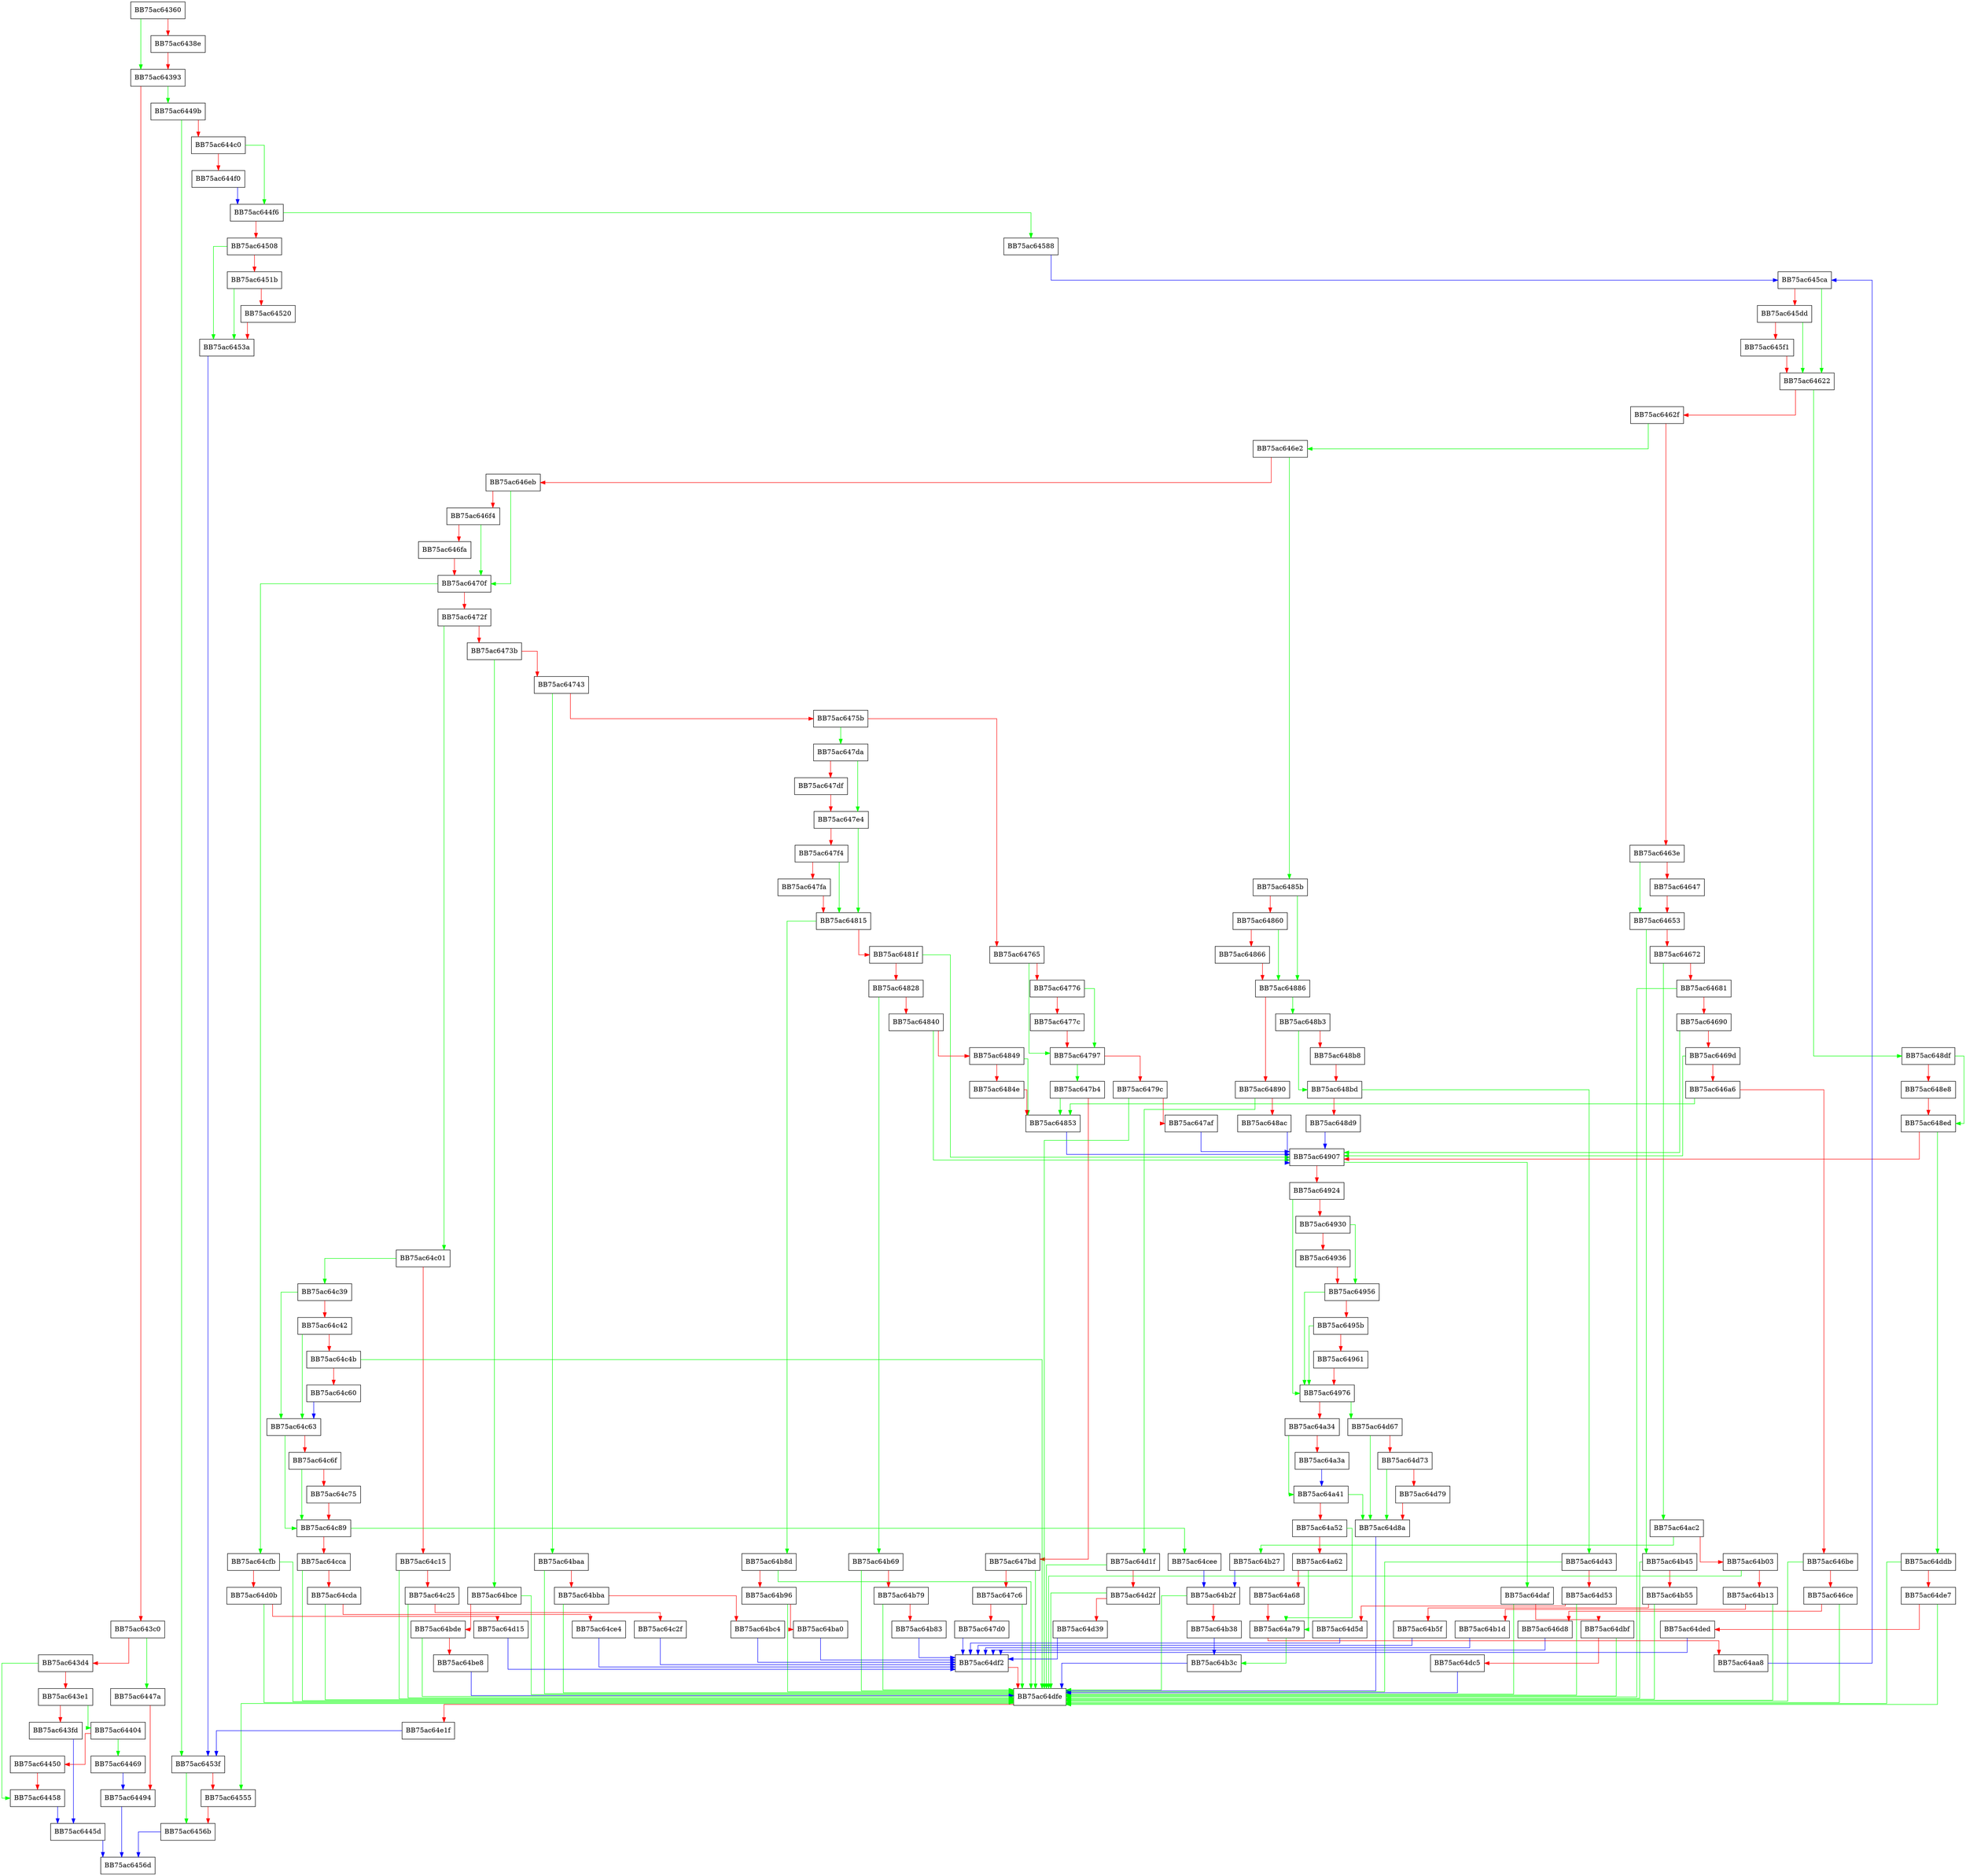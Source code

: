 digraph OpenFile {
  node [shape="box"];
  graph [splines=ortho];
  BB75ac64360 -> BB75ac64393 [color="green"];
  BB75ac64360 -> BB75ac6438e [color="red"];
  BB75ac6438e -> BB75ac64393 [color="red"];
  BB75ac64393 -> BB75ac6449b [color="green"];
  BB75ac64393 -> BB75ac643c0 [color="red"];
  BB75ac643c0 -> BB75ac6447a [color="green"];
  BB75ac643c0 -> BB75ac643d4 [color="red"];
  BB75ac643d4 -> BB75ac64458 [color="green"];
  BB75ac643d4 -> BB75ac643e1 [color="red"];
  BB75ac643e1 -> BB75ac64404 [color="green"];
  BB75ac643e1 -> BB75ac643fd [color="red"];
  BB75ac643fd -> BB75ac6445d [color="blue"];
  BB75ac64404 -> BB75ac64469 [color="green"];
  BB75ac64404 -> BB75ac64450 [color="red"];
  BB75ac64450 -> BB75ac64458 [color="red"];
  BB75ac64458 -> BB75ac6445d [color="blue"];
  BB75ac6445d -> BB75ac6456d [color="blue"];
  BB75ac64469 -> BB75ac64494 [color="blue"];
  BB75ac6447a -> BB75ac64494 [color="red"];
  BB75ac64494 -> BB75ac6456d [color="blue"];
  BB75ac6449b -> BB75ac6453f [color="green"];
  BB75ac6449b -> BB75ac644c0 [color="red"];
  BB75ac644c0 -> BB75ac644f6 [color="green"];
  BB75ac644c0 -> BB75ac644f0 [color="red"];
  BB75ac644f0 -> BB75ac644f6 [color="blue"];
  BB75ac644f6 -> BB75ac64588 [color="green"];
  BB75ac644f6 -> BB75ac64508 [color="red"];
  BB75ac64508 -> BB75ac6453a [color="green"];
  BB75ac64508 -> BB75ac6451b [color="red"];
  BB75ac6451b -> BB75ac6453a [color="green"];
  BB75ac6451b -> BB75ac64520 [color="red"];
  BB75ac64520 -> BB75ac6453a [color="red"];
  BB75ac6453a -> BB75ac6453f [color="blue"];
  BB75ac6453f -> BB75ac6456b [color="green"];
  BB75ac6453f -> BB75ac64555 [color="red"];
  BB75ac64555 -> BB75ac6456b [color="red"];
  BB75ac6456b -> BB75ac6456d [color="blue"];
  BB75ac64588 -> BB75ac645ca [color="blue"];
  BB75ac645ca -> BB75ac64622 [color="green"];
  BB75ac645ca -> BB75ac645dd [color="red"];
  BB75ac645dd -> BB75ac64622 [color="green"];
  BB75ac645dd -> BB75ac645f1 [color="red"];
  BB75ac645f1 -> BB75ac64622 [color="red"];
  BB75ac64622 -> BB75ac648df [color="green"];
  BB75ac64622 -> BB75ac6462f [color="red"];
  BB75ac6462f -> BB75ac646e2 [color="green"];
  BB75ac6462f -> BB75ac6463e [color="red"];
  BB75ac6463e -> BB75ac64653 [color="green"];
  BB75ac6463e -> BB75ac64647 [color="red"];
  BB75ac64647 -> BB75ac64653 [color="red"];
  BB75ac64653 -> BB75ac64b45 [color="green"];
  BB75ac64653 -> BB75ac64672 [color="red"];
  BB75ac64672 -> BB75ac64ac2 [color="green"];
  BB75ac64672 -> BB75ac64681 [color="red"];
  BB75ac64681 -> BB75ac64dfe [color="green"];
  BB75ac64681 -> BB75ac64690 [color="red"];
  BB75ac64690 -> BB75ac64907 [color="green"];
  BB75ac64690 -> BB75ac6469d [color="red"];
  BB75ac6469d -> BB75ac64907 [color="green"];
  BB75ac6469d -> BB75ac646a6 [color="red"];
  BB75ac646a6 -> BB75ac64853 [color="green"];
  BB75ac646a6 -> BB75ac646be [color="red"];
  BB75ac646be -> BB75ac64dfe [color="green"];
  BB75ac646be -> BB75ac646ce [color="red"];
  BB75ac646ce -> BB75ac64dfe [color="green"];
  BB75ac646ce -> BB75ac646d8 [color="red"];
  BB75ac646d8 -> BB75ac64df2 [color="blue"];
  BB75ac646e2 -> BB75ac6485b [color="green"];
  BB75ac646e2 -> BB75ac646eb [color="red"];
  BB75ac646eb -> BB75ac6470f [color="green"];
  BB75ac646eb -> BB75ac646f4 [color="red"];
  BB75ac646f4 -> BB75ac6470f [color="green"];
  BB75ac646f4 -> BB75ac646fa [color="red"];
  BB75ac646fa -> BB75ac6470f [color="red"];
  BB75ac6470f -> BB75ac64cfb [color="green"];
  BB75ac6470f -> BB75ac6472f [color="red"];
  BB75ac6472f -> BB75ac64c01 [color="green"];
  BB75ac6472f -> BB75ac6473b [color="red"];
  BB75ac6473b -> BB75ac64bce [color="green"];
  BB75ac6473b -> BB75ac64743 [color="red"];
  BB75ac64743 -> BB75ac64baa [color="green"];
  BB75ac64743 -> BB75ac6475b [color="red"];
  BB75ac6475b -> BB75ac647da [color="green"];
  BB75ac6475b -> BB75ac64765 [color="red"];
  BB75ac64765 -> BB75ac64797 [color="green"];
  BB75ac64765 -> BB75ac64776 [color="red"];
  BB75ac64776 -> BB75ac64797 [color="green"];
  BB75ac64776 -> BB75ac6477c [color="red"];
  BB75ac6477c -> BB75ac64797 [color="red"];
  BB75ac64797 -> BB75ac647b4 [color="green"];
  BB75ac64797 -> BB75ac6479c [color="red"];
  BB75ac6479c -> BB75ac64dfe [color="green"];
  BB75ac6479c -> BB75ac647af [color="red"];
  BB75ac647af -> BB75ac64907 [color="blue"];
  BB75ac647b4 -> BB75ac64853 [color="green"];
  BB75ac647b4 -> BB75ac647bd [color="red"];
  BB75ac647bd -> BB75ac64dfe [color="green"];
  BB75ac647bd -> BB75ac647c6 [color="red"];
  BB75ac647c6 -> BB75ac64dfe [color="green"];
  BB75ac647c6 -> BB75ac647d0 [color="red"];
  BB75ac647d0 -> BB75ac64df2 [color="blue"];
  BB75ac647da -> BB75ac647e4 [color="green"];
  BB75ac647da -> BB75ac647df [color="red"];
  BB75ac647df -> BB75ac647e4 [color="red"];
  BB75ac647e4 -> BB75ac64815 [color="green"];
  BB75ac647e4 -> BB75ac647f4 [color="red"];
  BB75ac647f4 -> BB75ac64815 [color="green"];
  BB75ac647f4 -> BB75ac647fa [color="red"];
  BB75ac647fa -> BB75ac64815 [color="red"];
  BB75ac64815 -> BB75ac64b8d [color="green"];
  BB75ac64815 -> BB75ac6481f [color="red"];
  BB75ac6481f -> BB75ac64907 [color="green"];
  BB75ac6481f -> BB75ac64828 [color="red"];
  BB75ac64828 -> BB75ac64b69 [color="green"];
  BB75ac64828 -> BB75ac64840 [color="red"];
  BB75ac64840 -> BB75ac64907 [color="green"];
  BB75ac64840 -> BB75ac64849 [color="red"];
  BB75ac64849 -> BB75ac64853 [color="green"];
  BB75ac64849 -> BB75ac6484e [color="red"];
  BB75ac6484e -> BB75ac64853 [color="red"];
  BB75ac64853 -> BB75ac64907 [color="blue"];
  BB75ac6485b -> BB75ac64886 [color="green"];
  BB75ac6485b -> BB75ac64860 [color="red"];
  BB75ac64860 -> BB75ac64886 [color="green"];
  BB75ac64860 -> BB75ac64866 [color="red"];
  BB75ac64866 -> BB75ac64886 [color="red"];
  BB75ac64886 -> BB75ac648b3 [color="green"];
  BB75ac64886 -> BB75ac64890 [color="red"];
  BB75ac64890 -> BB75ac64d1f [color="green"];
  BB75ac64890 -> BB75ac648ac [color="red"];
  BB75ac648ac -> BB75ac64907 [color="blue"];
  BB75ac648b3 -> BB75ac648bd [color="green"];
  BB75ac648b3 -> BB75ac648b8 [color="red"];
  BB75ac648b8 -> BB75ac648bd [color="red"];
  BB75ac648bd -> BB75ac64d43 [color="green"];
  BB75ac648bd -> BB75ac648d9 [color="red"];
  BB75ac648d9 -> BB75ac64907 [color="blue"];
  BB75ac648df -> BB75ac648ed [color="green"];
  BB75ac648df -> BB75ac648e8 [color="red"];
  BB75ac648e8 -> BB75ac648ed [color="red"];
  BB75ac648ed -> BB75ac64ddb [color="green"];
  BB75ac648ed -> BB75ac64907 [color="red"];
  BB75ac64907 -> BB75ac64daf [color="green"];
  BB75ac64907 -> BB75ac64924 [color="red"];
  BB75ac64924 -> BB75ac64976 [color="green"];
  BB75ac64924 -> BB75ac64930 [color="red"];
  BB75ac64930 -> BB75ac64956 [color="green"];
  BB75ac64930 -> BB75ac64936 [color="red"];
  BB75ac64936 -> BB75ac64956 [color="red"];
  BB75ac64956 -> BB75ac64976 [color="green"];
  BB75ac64956 -> BB75ac6495b [color="red"];
  BB75ac6495b -> BB75ac64976 [color="green"];
  BB75ac6495b -> BB75ac64961 [color="red"];
  BB75ac64961 -> BB75ac64976 [color="red"];
  BB75ac64976 -> BB75ac64d67 [color="green"];
  BB75ac64976 -> BB75ac64a34 [color="red"];
  BB75ac64a34 -> BB75ac64a41 [color="green"];
  BB75ac64a34 -> BB75ac64a3a [color="red"];
  BB75ac64a3a -> BB75ac64a41 [color="blue"];
  BB75ac64a41 -> BB75ac64d8a [color="green"];
  BB75ac64a41 -> BB75ac64a52 [color="red"];
  BB75ac64a52 -> BB75ac64a79 [color="green"];
  BB75ac64a52 -> BB75ac64a62 [color="red"];
  BB75ac64a62 -> BB75ac64a79 [color="green"];
  BB75ac64a62 -> BB75ac64a68 [color="red"];
  BB75ac64a68 -> BB75ac64a79 [color="red"];
  BB75ac64a79 -> BB75ac64b3c [color="green"];
  BB75ac64a79 -> BB75ac64aa8 [color="red"];
  BB75ac64aa8 -> BB75ac645ca [color="blue"];
  BB75ac64ac2 -> BB75ac64b27 [color="green"];
  BB75ac64ac2 -> BB75ac64b03 [color="red"];
  BB75ac64b03 -> BB75ac64dfe [color="green"];
  BB75ac64b03 -> BB75ac64b13 [color="red"];
  BB75ac64b13 -> BB75ac64dfe [color="green"];
  BB75ac64b13 -> BB75ac64b1d [color="red"];
  BB75ac64b1d -> BB75ac64df2 [color="blue"];
  BB75ac64b27 -> BB75ac64b2f [color="blue"];
  BB75ac64b2f -> BB75ac64dfe [color="green"];
  BB75ac64b2f -> BB75ac64b38 [color="red"];
  BB75ac64b38 -> BB75ac64b3c [color="blue"];
  BB75ac64b3c -> BB75ac64dfe [color="blue"];
  BB75ac64b45 -> BB75ac64dfe [color="green"];
  BB75ac64b45 -> BB75ac64b55 [color="red"];
  BB75ac64b55 -> BB75ac64dfe [color="green"];
  BB75ac64b55 -> BB75ac64b5f [color="red"];
  BB75ac64b5f -> BB75ac64df2 [color="blue"];
  BB75ac64b69 -> BB75ac64dfe [color="green"];
  BB75ac64b69 -> BB75ac64b79 [color="red"];
  BB75ac64b79 -> BB75ac64dfe [color="green"];
  BB75ac64b79 -> BB75ac64b83 [color="red"];
  BB75ac64b83 -> BB75ac64df2 [color="blue"];
  BB75ac64b8d -> BB75ac64dfe [color="green"];
  BB75ac64b8d -> BB75ac64b96 [color="red"];
  BB75ac64b96 -> BB75ac64dfe [color="green"];
  BB75ac64b96 -> BB75ac64ba0 [color="red"];
  BB75ac64ba0 -> BB75ac64df2 [color="blue"];
  BB75ac64baa -> BB75ac64dfe [color="green"];
  BB75ac64baa -> BB75ac64bba [color="red"];
  BB75ac64bba -> BB75ac64dfe [color="green"];
  BB75ac64bba -> BB75ac64bc4 [color="red"];
  BB75ac64bc4 -> BB75ac64df2 [color="blue"];
  BB75ac64bce -> BB75ac64dfe [color="green"];
  BB75ac64bce -> BB75ac64bde [color="red"];
  BB75ac64bde -> BB75ac64dfe [color="green"];
  BB75ac64bde -> BB75ac64be8 [color="red"];
  BB75ac64be8 -> BB75ac64dfe [color="blue"];
  BB75ac64c01 -> BB75ac64c39 [color="green"];
  BB75ac64c01 -> BB75ac64c15 [color="red"];
  BB75ac64c15 -> BB75ac64dfe [color="green"];
  BB75ac64c15 -> BB75ac64c25 [color="red"];
  BB75ac64c25 -> BB75ac64dfe [color="green"];
  BB75ac64c25 -> BB75ac64c2f [color="red"];
  BB75ac64c2f -> BB75ac64df2 [color="blue"];
  BB75ac64c39 -> BB75ac64c63 [color="green"];
  BB75ac64c39 -> BB75ac64c42 [color="red"];
  BB75ac64c42 -> BB75ac64c63 [color="green"];
  BB75ac64c42 -> BB75ac64c4b [color="red"];
  BB75ac64c4b -> BB75ac64dfe [color="green"];
  BB75ac64c4b -> BB75ac64c60 [color="red"];
  BB75ac64c60 -> BB75ac64c63 [color="blue"];
  BB75ac64c63 -> BB75ac64c89 [color="green"];
  BB75ac64c63 -> BB75ac64c6f [color="red"];
  BB75ac64c6f -> BB75ac64c89 [color="green"];
  BB75ac64c6f -> BB75ac64c75 [color="red"];
  BB75ac64c75 -> BB75ac64c89 [color="red"];
  BB75ac64c89 -> BB75ac64cee [color="green"];
  BB75ac64c89 -> BB75ac64cca [color="red"];
  BB75ac64cca -> BB75ac64dfe [color="green"];
  BB75ac64cca -> BB75ac64cda [color="red"];
  BB75ac64cda -> BB75ac64dfe [color="green"];
  BB75ac64cda -> BB75ac64ce4 [color="red"];
  BB75ac64ce4 -> BB75ac64df2 [color="blue"];
  BB75ac64cee -> BB75ac64b2f [color="blue"];
  BB75ac64cfb -> BB75ac64dfe [color="green"];
  BB75ac64cfb -> BB75ac64d0b [color="red"];
  BB75ac64d0b -> BB75ac64dfe [color="green"];
  BB75ac64d0b -> BB75ac64d15 [color="red"];
  BB75ac64d15 -> BB75ac64df2 [color="blue"];
  BB75ac64d1f -> BB75ac64dfe [color="green"];
  BB75ac64d1f -> BB75ac64d2f [color="red"];
  BB75ac64d2f -> BB75ac64dfe [color="green"];
  BB75ac64d2f -> BB75ac64d39 [color="red"];
  BB75ac64d39 -> BB75ac64df2 [color="blue"];
  BB75ac64d43 -> BB75ac64dfe [color="green"];
  BB75ac64d43 -> BB75ac64d53 [color="red"];
  BB75ac64d53 -> BB75ac64dfe [color="green"];
  BB75ac64d53 -> BB75ac64d5d [color="red"];
  BB75ac64d5d -> BB75ac64df2 [color="blue"];
  BB75ac64d67 -> BB75ac64d8a [color="green"];
  BB75ac64d67 -> BB75ac64d73 [color="red"];
  BB75ac64d73 -> BB75ac64d8a [color="green"];
  BB75ac64d73 -> BB75ac64d79 [color="red"];
  BB75ac64d79 -> BB75ac64d8a [color="red"];
  BB75ac64d8a -> BB75ac64dfe [color="blue"];
  BB75ac64daf -> BB75ac64dfe [color="green"];
  BB75ac64daf -> BB75ac64dbf [color="red"];
  BB75ac64dbf -> BB75ac64dfe [color="green"];
  BB75ac64dbf -> BB75ac64dc5 [color="red"];
  BB75ac64dc5 -> BB75ac64dfe [color="blue"];
  BB75ac64ddb -> BB75ac64dfe [color="green"];
  BB75ac64ddb -> BB75ac64de7 [color="red"];
  BB75ac64de7 -> BB75ac64dfe [color="green"];
  BB75ac64de7 -> BB75ac64ded [color="red"];
  BB75ac64ded -> BB75ac64df2 [color="blue"];
  BB75ac64df2 -> BB75ac64dfe [color="red"];
  BB75ac64dfe -> BB75ac64555 [color="green"];
  BB75ac64dfe -> BB75ac64e1f [color="red"];
  BB75ac64e1f -> BB75ac6453f [color="blue"];
}